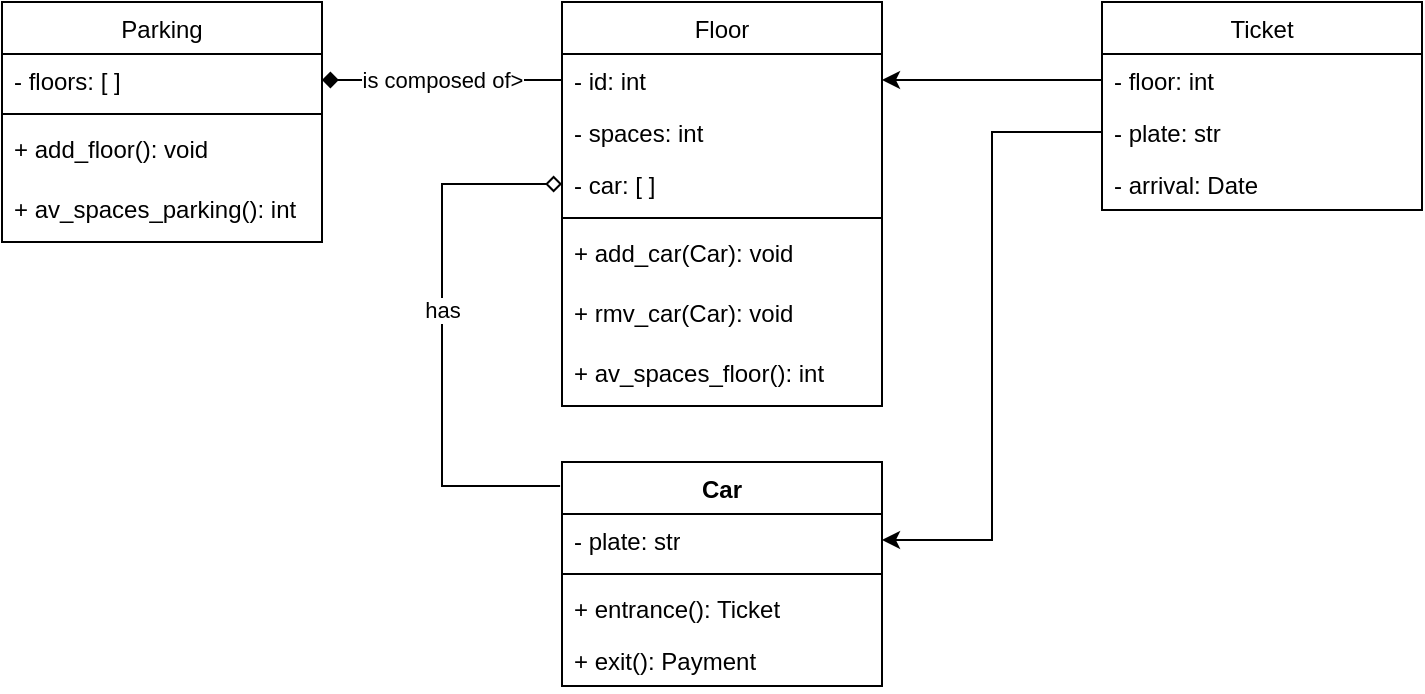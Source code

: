 <mxfile version="24.8.3">
  <diagram id="C5RBs43oDa-KdzZeNtuy" name="Page-1">
    <mxGraphModel dx="1131" dy="522" grid="1" gridSize="10" guides="1" tooltips="1" connect="1" arrows="1" fold="1" page="1" pageScale="1" pageWidth="827" pageHeight="1169" math="0" shadow="0">
      <root>
        <mxCell id="WIyWlLk6GJQsqaUBKTNV-0" />
        <mxCell id="WIyWlLk6GJQsqaUBKTNV-1" parent="WIyWlLk6GJQsqaUBKTNV-0" />
        <mxCell id="zkfFHV4jXpPFQw0GAbJ--0" value="Parking" style="swimlane;fontStyle=0;align=center;verticalAlign=top;childLayout=stackLayout;horizontal=1;startSize=26;horizontalStack=0;resizeParent=1;resizeLast=0;collapsible=1;marginBottom=0;rounded=0;shadow=0;strokeWidth=1;" parent="WIyWlLk6GJQsqaUBKTNV-1" vertex="1">
          <mxGeometry x="90" y="80" width="160" height="120" as="geometry">
            <mxRectangle x="230" y="140" width="160" height="26" as="alternateBounds" />
          </mxGeometry>
        </mxCell>
        <mxCell id="zkfFHV4jXpPFQw0GAbJ--1" value="- floors: [ ]" style="text;align=left;verticalAlign=top;spacingLeft=4;spacingRight=4;overflow=hidden;rotatable=0;points=[[0,0.5],[1,0.5]];portConstraint=eastwest;" parent="zkfFHV4jXpPFQw0GAbJ--0" vertex="1">
          <mxGeometry y="26" width="160" height="26" as="geometry" />
        </mxCell>
        <mxCell id="zkfFHV4jXpPFQw0GAbJ--4" value="" style="line;html=1;strokeWidth=1;align=left;verticalAlign=middle;spacingTop=-1;spacingLeft=3;spacingRight=3;rotatable=0;labelPosition=right;points=[];portConstraint=eastwest;" parent="zkfFHV4jXpPFQw0GAbJ--0" vertex="1">
          <mxGeometry y="52" width="160" height="8" as="geometry" />
        </mxCell>
        <mxCell id="zkfFHV4jXpPFQw0GAbJ--5" value="+ add_floor(): void" style="text;align=left;verticalAlign=top;spacingLeft=4;spacingRight=4;overflow=hidden;rotatable=0;points=[[0,0.5],[1,0.5]];portConstraint=eastwest;" parent="zkfFHV4jXpPFQw0GAbJ--0" vertex="1">
          <mxGeometry y="60" width="160" height="30" as="geometry" />
        </mxCell>
        <mxCell id="BpYX6oJA004bFic-aD8Y-2" value="+ av_spaces_parking(): int" style="text;align=left;verticalAlign=top;spacingLeft=4;spacingRight=4;overflow=hidden;rotatable=0;points=[[0,0.5],[1,0.5]];portConstraint=eastwest;" parent="zkfFHV4jXpPFQw0GAbJ--0" vertex="1">
          <mxGeometry y="90" width="160" height="30" as="geometry" />
        </mxCell>
        <mxCell id="BpYX6oJA004bFic-aD8Y-4" value="Floor" style="swimlane;fontStyle=0;align=center;verticalAlign=top;childLayout=stackLayout;horizontal=1;startSize=26;horizontalStack=0;resizeParent=1;resizeLast=0;collapsible=1;marginBottom=0;rounded=0;shadow=0;strokeWidth=1;" parent="WIyWlLk6GJQsqaUBKTNV-1" vertex="1">
          <mxGeometry x="370" y="80" width="160" height="202" as="geometry">
            <mxRectangle x="230" y="140" width="160" height="26" as="alternateBounds" />
          </mxGeometry>
        </mxCell>
        <mxCell id="BpYX6oJA004bFic-aD8Y-5" value="- id: int" style="text;align=left;verticalAlign=top;spacingLeft=4;spacingRight=4;overflow=hidden;rotatable=0;points=[[0,0.5],[1,0.5]];portConstraint=eastwest;" parent="BpYX6oJA004bFic-aD8Y-4" vertex="1">
          <mxGeometry y="26" width="160" height="26" as="geometry" />
        </mxCell>
        <mxCell id="BpYX6oJA004bFic-aD8Y-10" value="- spaces: int" style="text;align=left;verticalAlign=top;spacingLeft=4;spacingRight=4;overflow=hidden;rotatable=0;points=[[0,0.5],[1,0.5]];portConstraint=eastwest;" parent="BpYX6oJA004bFic-aD8Y-4" vertex="1">
          <mxGeometry y="52" width="160" height="26" as="geometry" />
        </mxCell>
        <mxCell id="23XASB6e79NfMdi__7BA-9" value="- car: [ ]" style="text;align=left;verticalAlign=top;spacingLeft=4;spacingRight=4;overflow=hidden;rotatable=0;points=[[0,0.5],[1,0.5]];portConstraint=eastwest;" vertex="1" parent="BpYX6oJA004bFic-aD8Y-4">
          <mxGeometry y="78" width="160" height="26" as="geometry" />
        </mxCell>
        <mxCell id="BpYX6oJA004bFic-aD8Y-6" value="" style="line;html=1;strokeWidth=1;align=left;verticalAlign=middle;spacingTop=-1;spacingLeft=3;spacingRight=3;rotatable=0;labelPosition=right;points=[];portConstraint=eastwest;" parent="BpYX6oJA004bFic-aD8Y-4" vertex="1">
          <mxGeometry y="104" width="160" height="8" as="geometry" />
        </mxCell>
        <mxCell id="23XASB6e79NfMdi__7BA-12" value="+ add_car(Car): void" style="text;align=left;verticalAlign=top;spacingLeft=4;spacingRight=4;overflow=hidden;rotatable=0;points=[[0,0.5],[1,0.5]];portConstraint=eastwest;" vertex="1" parent="BpYX6oJA004bFic-aD8Y-4">
          <mxGeometry y="112" width="160" height="30" as="geometry" />
        </mxCell>
        <mxCell id="23XASB6e79NfMdi__7BA-13" value="+ rmv_car(Car): void" style="text;align=left;verticalAlign=top;spacingLeft=4;spacingRight=4;overflow=hidden;rotatable=0;points=[[0,0.5],[1,0.5]];portConstraint=eastwest;" vertex="1" parent="BpYX6oJA004bFic-aD8Y-4">
          <mxGeometry y="142" width="160" height="30" as="geometry" />
        </mxCell>
        <mxCell id="BpYX6oJA004bFic-aD8Y-7" value="+ av_spaces_floor(): int" style="text;align=left;verticalAlign=top;spacingLeft=4;spacingRight=4;overflow=hidden;rotatable=0;points=[[0,0.5],[1,0.5]];portConstraint=eastwest;" parent="BpYX6oJA004bFic-aD8Y-4" vertex="1">
          <mxGeometry y="172" width="160" height="30" as="geometry" />
        </mxCell>
        <mxCell id="BpYX6oJA004bFic-aD8Y-11" value="Ticket" style="swimlane;fontStyle=0;align=center;verticalAlign=top;childLayout=stackLayout;horizontal=1;startSize=26;horizontalStack=0;resizeParent=1;resizeLast=0;collapsible=1;marginBottom=0;rounded=0;shadow=0;strokeWidth=1;" parent="WIyWlLk6GJQsqaUBKTNV-1" vertex="1">
          <mxGeometry x="640" y="80" width="160" height="104" as="geometry">
            <mxRectangle x="230" y="140" width="160" height="26" as="alternateBounds" />
          </mxGeometry>
        </mxCell>
        <mxCell id="BpYX6oJA004bFic-aD8Y-16" value="- floor: int" style="text;align=left;verticalAlign=top;spacingLeft=4;spacingRight=4;overflow=hidden;rotatable=0;points=[[0,0.5],[1,0.5]];portConstraint=eastwest;" parent="BpYX6oJA004bFic-aD8Y-11" vertex="1">
          <mxGeometry y="26" width="160" height="26" as="geometry" />
        </mxCell>
        <mxCell id="BpYX6oJA004bFic-aD8Y-13" value="- plate: str" style="text;align=left;verticalAlign=top;spacingLeft=4;spacingRight=4;overflow=hidden;rotatable=0;points=[[0,0.5],[1,0.5]];portConstraint=eastwest;" parent="BpYX6oJA004bFic-aD8Y-11" vertex="1">
          <mxGeometry y="52" width="160" height="26" as="geometry" />
        </mxCell>
        <mxCell id="BpYX6oJA004bFic-aD8Y-17" value="- arrival: Date" style="text;align=left;verticalAlign=top;spacingLeft=4;spacingRight=4;overflow=hidden;rotatable=0;points=[[0,0.5],[1,0.5]];portConstraint=eastwest;" parent="BpYX6oJA004bFic-aD8Y-11" vertex="1">
          <mxGeometry y="78" width="160" height="26" as="geometry" />
        </mxCell>
        <mxCell id="BpYX6oJA004bFic-aD8Y-18" value="is composed of&amp;gt;" style="edgeStyle=orthogonalEdgeStyle;rounded=0;orthogonalLoop=1;jettySize=auto;html=1;exitX=1;exitY=0.5;exitDx=0;exitDy=0;startArrow=diamond;startFill=1;endArrow=none;endFill=0;" parent="WIyWlLk6GJQsqaUBKTNV-1" source="zkfFHV4jXpPFQw0GAbJ--1" target="BpYX6oJA004bFic-aD8Y-5" edge="1">
          <mxGeometry relative="1" as="geometry" />
        </mxCell>
        <mxCell id="23XASB6e79NfMdi__7BA-0" value="Car" style="swimlane;fontStyle=1;align=center;verticalAlign=top;childLayout=stackLayout;horizontal=1;startSize=26;horizontalStack=0;resizeParent=1;resizeParentMax=0;resizeLast=0;collapsible=1;marginBottom=0;whiteSpace=wrap;html=1;" vertex="1" parent="WIyWlLk6GJQsqaUBKTNV-1">
          <mxGeometry x="370" y="310" width="160" height="112" as="geometry">
            <mxRectangle x="370" y="310" width="60" height="30" as="alternateBounds" />
          </mxGeometry>
        </mxCell>
        <mxCell id="23XASB6e79NfMdi__7BA-1" value="- plate: str" style="text;strokeColor=none;fillColor=none;align=left;verticalAlign=top;spacingLeft=4;spacingRight=4;overflow=hidden;rotatable=0;points=[[0,0.5],[1,0.5]];portConstraint=eastwest;whiteSpace=wrap;html=1;" vertex="1" parent="23XASB6e79NfMdi__7BA-0">
          <mxGeometry y="26" width="160" height="26" as="geometry" />
        </mxCell>
        <mxCell id="23XASB6e79NfMdi__7BA-2" value="" style="line;strokeWidth=1;fillColor=none;align=left;verticalAlign=middle;spacingTop=-1;spacingLeft=3;spacingRight=3;rotatable=0;labelPosition=right;points=[];portConstraint=eastwest;strokeColor=inherit;" vertex="1" parent="23XASB6e79NfMdi__7BA-0">
          <mxGeometry y="52" width="160" height="8" as="geometry" />
        </mxCell>
        <mxCell id="23XASB6e79NfMdi__7BA-3" value="+ entrance(): Ticket" style="text;strokeColor=none;fillColor=none;align=left;verticalAlign=top;spacingLeft=4;spacingRight=4;overflow=hidden;rotatable=0;points=[[0,0.5],[1,0.5]];portConstraint=eastwest;whiteSpace=wrap;html=1;" vertex="1" parent="23XASB6e79NfMdi__7BA-0">
          <mxGeometry y="60" width="160" height="26" as="geometry" />
        </mxCell>
        <mxCell id="23XASB6e79NfMdi__7BA-4" value="+ exit(): Payment" style="text;strokeColor=none;fillColor=none;align=left;verticalAlign=top;spacingLeft=4;spacingRight=4;overflow=hidden;rotatable=0;points=[[0,0.5],[1,0.5]];portConstraint=eastwest;whiteSpace=wrap;html=1;" vertex="1" parent="23XASB6e79NfMdi__7BA-0">
          <mxGeometry y="86" width="160" height="26" as="geometry" />
        </mxCell>
        <mxCell id="23XASB6e79NfMdi__7BA-6" style="edgeStyle=orthogonalEdgeStyle;rounded=0;orthogonalLoop=1;jettySize=auto;html=1;exitX=0;exitY=0.5;exitDx=0;exitDy=0;entryX=1;entryY=0.5;entryDx=0;entryDy=0;" edge="1" parent="WIyWlLk6GJQsqaUBKTNV-1" source="BpYX6oJA004bFic-aD8Y-13" target="23XASB6e79NfMdi__7BA-1">
          <mxGeometry relative="1" as="geometry" />
        </mxCell>
        <mxCell id="23XASB6e79NfMdi__7BA-8" style="edgeStyle=orthogonalEdgeStyle;rounded=0;orthogonalLoop=1;jettySize=auto;html=1;exitX=0;exitY=0.5;exitDx=0;exitDy=0;entryX=1;entryY=0.5;entryDx=0;entryDy=0;" edge="1" parent="WIyWlLk6GJQsqaUBKTNV-1" source="BpYX6oJA004bFic-aD8Y-16" target="BpYX6oJA004bFic-aD8Y-5">
          <mxGeometry relative="1" as="geometry" />
        </mxCell>
        <mxCell id="23XASB6e79NfMdi__7BA-15" style="edgeStyle=elbowEdgeStyle;rounded=0;orthogonalLoop=1;jettySize=auto;html=1;exitX=0;exitY=0.5;exitDx=0;exitDy=0;entryX=-0.006;entryY=0.107;entryDx=0;entryDy=0;entryPerimeter=0;startArrow=diamond;startFill=0;endArrow=none;endFill=0;" edge="1" parent="WIyWlLk6GJQsqaUBKTNV-1" source="23XASB6e79NfMdi__7BA-9" target="23XASB6e79NfMdi__7BA-0">
          <mxGeometry relative="1" as="geometry">
            <Array as="points">
              <mxPoint x="310" y="250" />
            </Array>
          </mxGeometry>
        </mxCell>
        <mxCell id="23XASB6e79NfMdi__7BA-17" value="has" style="edgeLabel;html=1;align=center;verticalAlign=middle;resizable=0;points=[];" vertex="1" connectable="0" parent="23XASB6e79NfMdi__7BA-15">
          <mxGeometry x="-0.09" relative="1" as="geometry">
            <mxPoint as="offset" />
          </mxGeometry>
        </mxCell>
      </root>
    </mxGraphModel>
  </diagram>
</mxfile>
